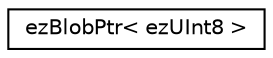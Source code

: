 digraph "Graphical Class Hierarchy"
{
 // LATEX_PDF_SIZE
  edge [fontname="Helvetica",fontsize="10",labelfontname="Helvetica",labelfontsize="10"];
  node [fontname="Helvetica",fontsize="10",shape=record];
  rankdir="LR";
  Node0 [label="ezBlobPtr\< ezUInt8 \>",height=0.2,width=0.4,color="black", fillcolor="white", style="filled",URL="$d3/da7/classez_blob_ptr.htm",tooltip=" "];
}

